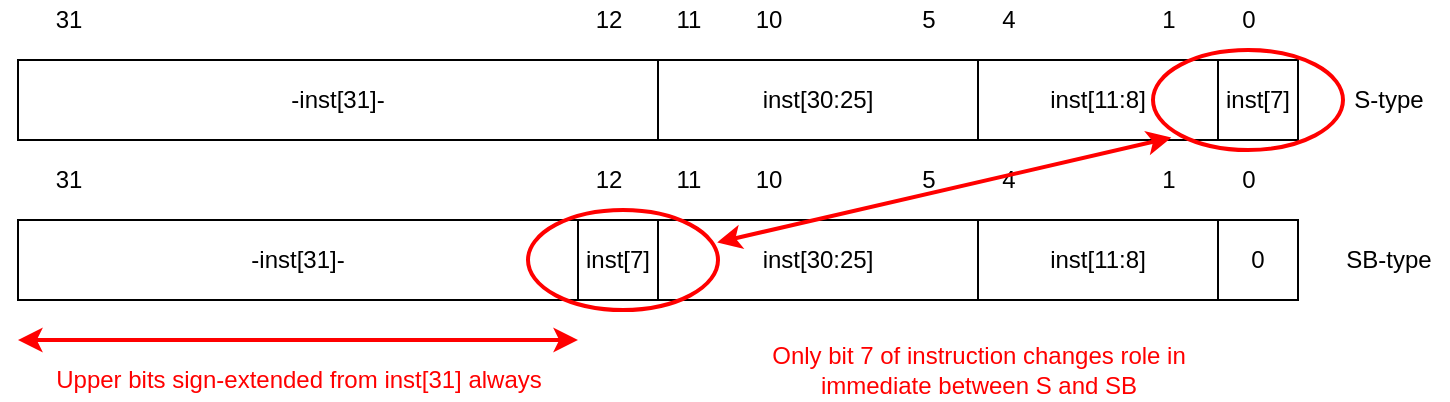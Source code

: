 <mxfile version="18.2.0" type="github">
  <diagram id="TvCkTEDYN2F7qhGIqL23" name="第 1 页">
    <mxGraphModel dx="1010" dy="551" grid="1" gridSize="10" guides="1" tooltips="1" connect="1" arrows="1" fold="1" page="1" pageScale="1" pageWidth="980" pageHeight="1390" math="0" shadow="0">
      <root>
        <mxCell id="0" />
        <mxCell id="1" parent="0" />
        <mxCell id="l-FKsTgpFrVWuCATP-wc-2" value="31" style="text;html=1;align=center;verticalAlign=middle;resizable=0;points=[];autosize=1;strokeColor=none;fillColor=none;" parent="1" vertex="1">
          <mxGeometry x="90" y="210" width="30" height="20" as="geometry" />
        </mxCell>
        <mxCell id="l-FKsTgpFrVWuCATP-wc-3" value="12" style="text;html=1;align=center;verticalAlign=middle;resizable=0;points=[];autosize=1;strokeColor=none;fillColor=none;" parent="1" vertex="1">
          <mxGeometry x="360" y="210" width="30" height="20" as="geometry" />
        </mxCell>
        <mxCell id="l-FKsTgpFrVWuCATP-wc-4" value="11" style="text;html=1;align=center;verticalAlign=middle;resizable=0;points=[];autosize=1;strokeColor=none;fillColor=none;" parent="1" vertex="1">
          <mxGeometry x="400" y="210" width="30" height="20" as="geometry" />
        </mxCell>
        <mxCell id="l-FKsTgpFrVWuCATP-wc-5" value="10" style="text;html=1;align=center;verticalAlign=middle;resizable=0;points=[];autosize=1;strokeColor=none;fillColor=none;" parent="1" vertex="1">
          <mxGeometry x="440" y="210" width="30" height="20" as="geometry" />
        </mxCell>
        <mxCell id="l-FKsTgpFrVWuCATP-wc-6" value="5" style="text;html=1;align=center;verticalAlign=middle;resizable=0;points=[];autosize=1;strokeColor=none;fillColor=none;" parent="1" vertex="1">
          <mxGeometry x="525" y="210" width="20" height="20" as="geometry" />
        </mxCell>
        <mxCell id="l-FKsTgpFrVWuCATP-wc-7" value="4" style="text;html=1;align=center;verticalAlign=middle;resizable=0;points=[];autosize=1;strokeColor=none;fillColor=none;" parent="1" vertex="1">
          <mxGeometry x="565" y="210" width="20" height="20" as="geometry" />
        </mxCell>
        <mxCell id="l-FKsTgpFrVWuCATP-wc-8" value="1" style="text;html=1;align=center;verticalAlign=middle;resizable=0;points=[];autosize=1;strokeColor=none;fillColor=none;" parent="1" vertex="1">
          <mxGeometry x="645" y="210" width="20" height="20" as="geometry" />
        </mxCell>
        <mxCell id="l-FKsTgpFrVWuCATP-wc-9" value="0" style="text;html=1;align=center;verticalAlign=middle;resizable=0;points=[];autosize=1;strokeColor=none;fillColor=none;" parent="1" vertex="1">
          <mxGeometry x="685" y="210" width="20" height="20" as="geometry" />
        </mxCell>
        <mxCell id="l-FKsTgpFrVWuCATP-wc-17" value="" style="shape=table;startSize=0;container=1;collapsible=0;childLayout=tableLayout;" parent="1" vertex="1">
          <mxGeometry x="80" y="240" width="640" height="40" as="geometry" />
        </mxCell>
        <mxCell id="l-FKsTgpFrVWuCATP-wc-18" value="" style="shape=tableRow;horizontal=0;startSize=0;swimlaneHead=0;swimlaneBody=0;top=0;left=0;bottom=0;right=0;collapsible=0;dropTarget=0;fillColor=none;points=[[0,0.5],[1,0.5]];portConstraint=eastwest;" parent="l-FKsTgpFrVWuCATP-wc-17" vertex="1">
          <mxGeometry width="640" height="40" as="geometry" />
        </mxCell>
        <mxCell id="l-FKsTgpFrVWuCATP-wc-19" value="-inst[31]-" style="shape=partialRectangle;html=1;whiteSpace=wrap;connectable=0;overflow=hidden;fillColor=none;top=0;left=0;bottom=0;right=0;pointerEvents=1;" parent="l-FKsTgpFrVWuCATP-wc-18" vertex="1">
          <mxGeometry width="280" height="40" as="geometry">
            <mxRectangle width="280" height="40" as="alternateBounds" />
          </mxGeometry>
        </mxCell>
        <mxCell id="l-FKsTgpFrVWuCATP-wc-20" value="inst[7]" style="shape=partialRectangle;html=1;whiteSpace=wrap;connectable=0;overflow=hidden;fillColor=none;top=0;left=0;bottom=0;right=0;pointerEvents=1;" parent="l-FKsTgpFrVWuCATP-wc-18" vertex="1">
          <mxGeometry x="280" width="40" height="40" as="geometry">
            <mxRectangle width="40" height="40" as="alternateBounds" />
          </mxGeometry>
        </mxCell>
        <mxCell id="l-FKsTgpFrVWuCATP-wc-21" value="inst[30:25]" style="shape=partialRectangle;html=1;whiteSpace=wrap;connectable=0;overflow=hidden;fillColor=none;top=0;left=0;bottom=0;right=0;pointerEvents=1;" parent="l-FKsTgpFrVWuCATP-wc-18" vertex="1">
          <mxGeometry x="320" width="160" height="40" as="geometry">
            <mxRectangle width="160" height="40" as="alternateBounds" />
          </mxGeometry>
        </mxCell>
        <mxCell id="l-FKsTgpFrVWuCATP-wc-22" value="inst[11:8]" style="shape=partialRectangle;html=1;whiteSpace=wrap;connectable=0;overflow=hidden;fillColor=none;top=0;left=0;bottom=0;right=0;pointerEvents=1;" parent="l-FKsTgpFrVWuCATP-wc-18" vertex="1">
          <mxGeometry x="480" width="120" height="40" as="geometry">
            <mxRectangle width="120" height="40" as="alternateBounds" />
          </mxGeometry>
        </mxCell>
        <mxCell id="l-FKsTgpFrVWuCATP-wc-23" value="0" style="shape=partialRectangle;html=1;whiteSpace=wrap;connectable=0;overflow=hidden;fillColor=none;top=0;left=0;bottom=0;right=0;pointerEvents=1;" parent="l-FKsTgpFrVWuCATP-wc-18" vertex="1">
          <mxGeometry x="600" width="40" height="40" as="geometry">
            <mxRectangle width="40" height="40" as="alternateBounds" />
          </mxGeometry>
        </mxCell>
        <mxCell id="l-FKsTgpFrVWuCATP-wc-24" value="31" style="text;html=1;align=center;verticalAlign=middle;resizable=0;points=[];autosize=1;strokeColor=none;fillColor=none;" parent="1" vertex="1">
          <mxGeometry x="90" y="130" width="30" height="20" as="geometry" />
        </mxCell>
        <mxCell id="l-FKsTgpFrVWuCATP-wc-25" value="12" style="text;html=1;align=center;verticalAlign=middle;resizable=0;points=[];autosize=1;strokeColor=none;fillColor=none;" parent="1" vertex="1">
          <mxGeometry x="360" y="130" width="30" height="20" as="geometry" />
        </mxCell>
        <mxCell id="l-FKsTgpFrVWuCATP-wc-26" value="11" style="text;html=1;align=center;verticalAlign=middle;resizable=0;points=[];autosize=1;strokeColor=none;fillColor=none;" parent="1" vertex="1">
          <mxGeometry x="400" y="130" width="30" height="20" as="geometry" />
        </mxCell>
        <mxCell id="l-FKsTgpFrVWuCATP-wc-27" value="10" style="text;html=1;align=center;verticalAlign=middle;resizable=0;points=[];autosize=1;strokeColor=none;fillColor=none;" parent="1" vertex="1">
          <mxGeometry x="440" y="130" width="30" height="20" as="geometry" />
        </mxCell>
        <mxCell id="l-FKsTgpFrVWuCATP-wc-28" value="5" style="text;html=1;align=center;verticalAlign=middle;resizable=0;points=[];autosize=1;strokeColor=none;fillColor=none;" parent="1" vertex="1">
          <mxGeometry x="525" y="130" width="20" height="20" as="geometry" />
        </mxCell>
        <mxCell id="l-FKsTgpFrVWuCATP-wc-29" value="4" style="text;html=1;align=center;verticalAlign=middle;resizable=0;points=[];autosize=1;strokeColor=none;fillColor=none;" parent="1" vertex="1">
          <mxGeometry x="565" y="130" width="20" height="20" as="geometry" />
        </mxCell>
        <mxCell id="l-FKsTgpFrVWuCATP-wc-30" value="1" style="text;html=1;align=center;verticalAlign=middle;resizable=0;points=[];autosize=1;strokeColor=none;fillColor=none;" parent="1" vertex="1">
          <mxGeometry x="645" y="130" width="20" height="20" as="geometry" />
        </mxCell>
        <mxCell id="l-FKsTgpFrVWuCATP-wc-31" value="0" style="text;html=1;align=center;verticalAlign=middle;resizable=0;points=[];autosize=1;strokeColor=none;fillColor=none;" parent="1" vertex="1">
          <mxGeometry x="685" y="130" width="20" height="20" as="geometry" />
        </mxCell>
        <mxCell id="l-FKsTgpFrVWuCATP-wc-32" value="" style="shape=table;startSize=0;container=1;collapsible=0;childLayout=tableLayout;" parent="1" vertex="1">
          <mxGeometry x="80" y="160" width="640" height="40" as="geometry" />
        </mxCell>
        <mxCell id="l-FKsTgpFrVWuCATP-wc-33" value="" style="shape=tableRow;horizontal=0;startSize=0;swimlaneHead=0;swimlaneBody=0;top=0;left=0;bottom=0;right=0;collapsible=0;dropTarget=0;fillColor=none;points=[[0,0.5],[1,0.5]];portConstraint=eastwest;" parent="l-FKsTgpFrVWuCATP-wc-32" vertex="1">
          <mxGeometry width="640" height="40" as="geometry" />
        </mxCell>
        <mxCell id="l-FKsTgpFrVWuCATP-wc-35" value="&lt;span style=&quot;&quot;&gt;-inst[31]-&lt;/span&gt;" style="shape=partialRectangle;html=1;whiteSpace=wrap;connectable=0;overflow=hidden;fillColor=none;top=0;left=0;bottom=0;right=0;pointerEvents=1;" parent="l-FKsTgpFrVWuCATP-wc-33" vertex="1">
          <mxGeometry width="320" height="40" as="geometry">
            <mxRectangle width="320" height="40" as="alternateBounds" />
          </mxGeometry>
        </mxCell>
        <mxCell id="l-FKsTgpFrVWuCATP-wc-36" value="inst[30:25]" style="shape=partialRectangle;html=1;whiteSpace=wrap;connectable=0;overflow=hidden;fillColor=none;top=0;left=0;bottom=0;right=0;pointerEvents=1;" parent="l-FKsTgpFrVWuCATP-wc-33" vertex="1">
          <mxGeometry x="320" width="160" height="40" as="geometry">
            <mxRectangle width="160" height="40" as="alternateBounds" />
          </mxGeometry>
        </mxCell>
        <mxCell id="l-FKsTgpFrVWuCATP-wc-37" value="inst[11:8]" style="shape=partialRectangle;html=1;whiteSpace=wrap;connectable=0;overflow=hidden;fillColor=none;top=0;left=0;bottom=0;right=0;pointerEvents=1;" parent="l-FKsTgpFrVWuCATP-wc-33" vertex="1">
          <mxGeometry x="480" width="120" height="40" as="geometry">
            <mxRectangle width="120" height="40" as="alternateBounds" />
          </mxGeometry>
        </mxCell>
        <mxCell id="l-FKsTgpFrVWuCATP-wc-38" value="inst[7]" style="shape=partialRectangle;html=1;whiteSpace=wrap;connectable=0;overflow=hidden;fillColor=none;top=0;left=0;bottom=0;right=0;pointerEvents=1;" parent="l-FKsTgpFrVWuCATP-wc-33" vertex="1">
          <mxGeometry x="600" width="40" height="40" as="geometry">
            <mxRectangle width="40" height="40" as="alternateBounds" />
          </mxGeometry>
        </mxCell>
        <mxCell id="l-FKsTgpFrVWuCATP-wc-40" value="S-type" style="text;html=1;align=center;verticalAlign=middle;resizable=0;points=[];autosize=1;strokeColor=none;fillColor=none;" parent="1" vertex="1">
          <mxGeometry x="740" y="170" width="50" height="20" as="geometry" />
        </mxCell>
        <mxCell id="l-FKsTgpFrVWuCATP-wc-41" value="SB-type" style="text;html=1;align=center;verticalAlign=middle;resizable=0;points=[];autosize=1;strokeColor=none;fillColor=none;" parent="1" vertex="1">
          <mxGeometry x="735" y="250" width="60" height="20" as="geometry" />
        </mxCell>
        <mxCell id="l-FKsTgpFrVWuCATP-wc-42" value="" style="ellipse;whiteSpace=wrap;html=1;fillColor=none;strokeColor=#FF0000;strokeWidth=2;" parent="1" vertex="1">
          <mxGeometry x="647.5" y="155" width="95" height="50" as="geometry" />
        </mxCell>
        <mxCell id="l-FKsTgpFrVWuCATP-wc-43" value="" style="ellipse;whiteSpace=wrap;html=1;fillColor=none;strokeColor=#FF0000;strokeWidth=2;" parent="1" vertex="1">
          <mxGeometry x="335" y="235" width="95" height="50" as="geometry" />
        </mxCell>
        <mxCell id="l-FKsTgpFrVWuCATP-wc-44" value="" style="endArrow=classic;startArrow=classic;html=1;rounded=0;strokeColor=#FF0000;strokeWidth=2;entryX=0.901;entryY=0.97;entryDx=0;entryDy=0;entryPerimeter=0;exitX=0.996;exitY=0.324;exitDx=0;exitDy=0;exitPerimeter=0;" parent="1" source="l-FKsTgpFrVWuCATP-wc-43" target="l-FKsTgpFrVWuCATP-wc-33" edge="1">
          <mxGeometry width="50" height="50" relative="1" as="geometry">
            <mxPoint x="460" y="410" as="sourcePoint" />
            <mxPoint x="510" y="360" as="targetPoint" />
          </mxGeometry>
        </mxCell>
        <mxCell id="l-FKsTgpFrVWuCATP-wc-45" value="" style="endArrow=classic;startArrow=classic;html=1;rounded=0;strokeColor=#FF0000;strokeWidth=2;" parent="1" edge="1">
          <mxGeometry width="50" height="50" relative="1" as="geometry">
            <mxPoint x="80" y="300" as="sourcePoint" />
            <mxPoint x="360" y="300" as="targetPoint" />
          </mxGeometry>
        </mxCell>
        <mxCell id="l-FKsTgpFrVWuCATP-wc-46" value="&lt;font color=&quot;#ff0000&quot;&gt;Upper bits sign-extended from inst[31] always&lt;/font&gt;" style="text;html=1;align=center;verticalAlign=middle;resizable=0;points=[];autosize=1;strokeColor=none;fillColor=none;" parent="1" vertex="1">
          <mxGeometry x="90" y="310" width="260" height="20" as="geometry" />
        </mxCell>
        <mxCell id="l-FKsTgpFrVWuCATP-wc-47" value="Only bit 7 of instruction changes role in &lt;br&gt;immediate between S and SB" style="text;html=1;align=center;verticalAlign=middle;resizable=0;points=[];autosize=1;strokeColor=none;fillColor=none;fontColor=#FF0000;" parent="1" vertex="1">
          <mxGeometry x="450" y="300" width="220" height="30" as="geometry" />
        </mxCell>
      </root>
    </mxGraphModel>
  </diagram>
</mxfile>
